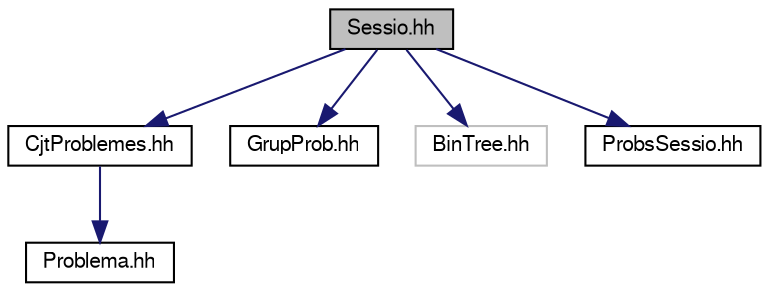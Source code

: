 digraph "Sessio.hh"
{
 // LATEX_PDF_SIZE
  edge [fontname="FreeSans",fontsize="10",labelfontname="FreeSans",labelfontsize="10"];
  node [fontname="FreeSans",fontsize="10",shape=record];
  Node1 [label="Sessio.hh",height=0.2,width=0.4,color="black", fillcolor="grey75", style="filled", fontcolor="black",tooltip="Especificació de la classe Sessio."];
  Node1 -> Node2 [color="midnightblue",fontsize="10",style="solid",fontname="FreeSans"];
  Node2 [label="CjtProblemes.hh",height=0.2,width=0.4,color="black", fillcolor="white", style="filled",URL="$_cjt_problemes_8hh.html",tooltip="Especificació de la clase CjtProblemes."];
  Node2 -> Node3 [color="midnightblue",fontsize="10",style="solid",fontname="FreeSans"];
  Node3 [label="Problema.hh",height=0.2,width=0.4,color="black", fillcolor="white", style="filled",URL="$_problema_8hh.html",tooltip="Especificació de la classe Problema."];
  Node1 -> Node4 [color="midnightblue",fontsize="10",style="solid",fontname="FreeSans"];
  Node4 [label="GrupProb.hh",height=0.2,width=0.4,color="black", fillcolor="white", style="filled",URL="$_grup_prob_8hh.html",tooltip="Especificació de la classe GrupProb."];
  Node1 -> Node5 [color="midnightblue",fontsize="10",style="solid",fontname="FreeSans"];
  Node5 [label="BinTree.hh",height=0.2,width=0.4,color="grey75", fillcolor="white", style="filled",tooltip=" "];
  Node1 -> Node6 [color="midnightblue",fontsize="10",style="solid",fontname="FreeSans"];
  Node6 [label="ProbsSessio.hh",height=0.2,width=0.4,color="black", fillcolor="white", style="filled",URL="$_probs_sessio_8hh.html",tooltip="Especificació de la classe ProbsSessio."];
}
